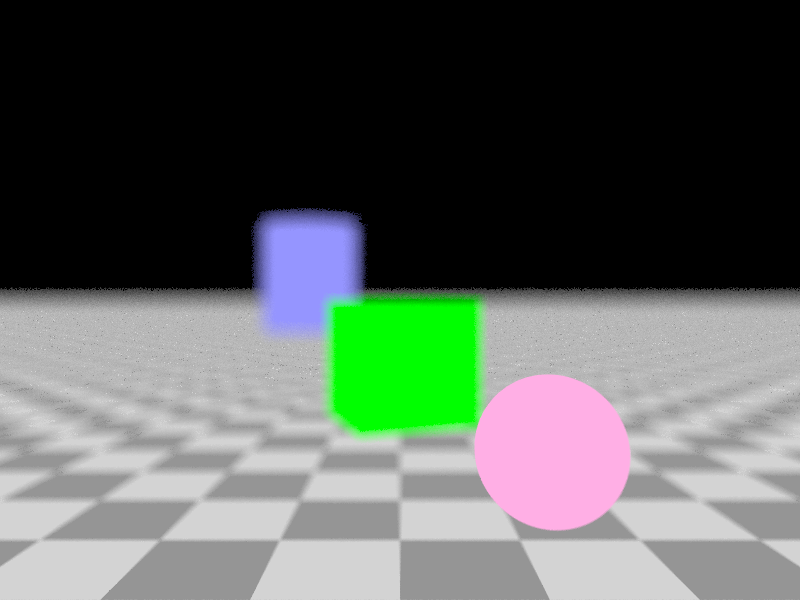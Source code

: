 #include "colors.inc"
#include "shapes.inc"
#include "textures.inc"
light_source {
<5,30,-30>
White 
}
light_source {
<-5,30,-30>
White 
}
sphere {
<1,0,-6>
0.5
finish {
ambient
0.1
diffuse
0.6 
}
pigment {
NeonPink 
} 
}
box {
<-1,-1,-1>
<1,1,1>
finish {
ambient
0.1
diffuse
0.6 
}
pigment {
Green 
}
rotate
<0,-20,0> 
}
cylinder {
<-6,6,30>
<-6,-1,30>
3
finish {
ambient
0.1
diffuse
0.6 
}
pigment {
NeonBlue 
} 
}
plane {
<0,1,0>
( -1.0 )
texture {
pigment {
checker
color
Gray65
color
Gray30 
} 
} 
}
camera {
location
<0,1,-10>
look_at
<0,1,0>
focal_point
<1,1,-6>
aperture
0.4
blur_samples
50
right
<1.3333333333333333,0,0> 
}
global_settings{

}